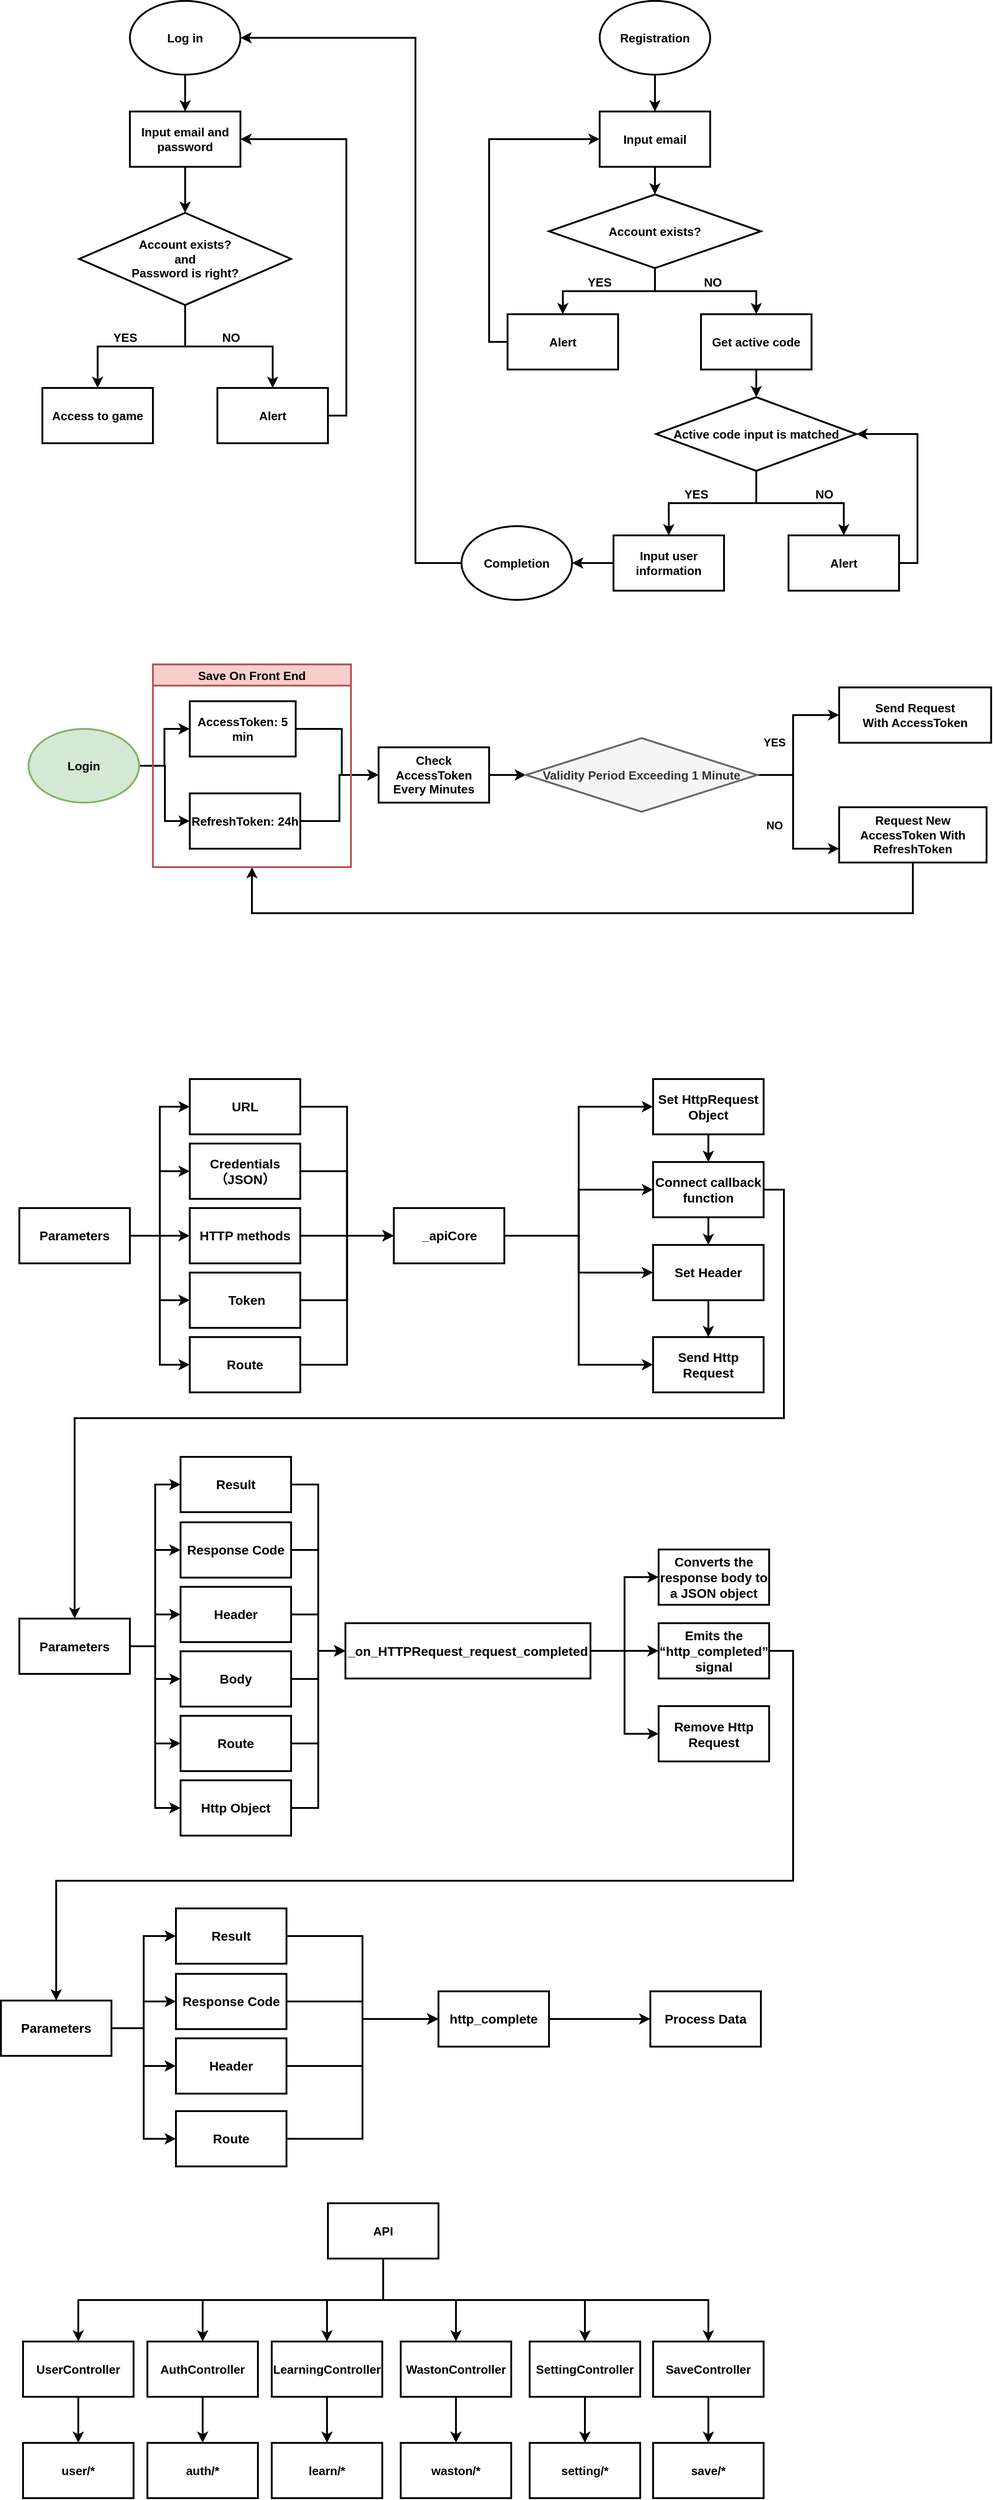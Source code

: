 <mxfile version="21.6.9" type="github">
  <diagram name="第 1 页" id="PhLj6sjb9oxEGrkQKkNx">
    <mxGraphModel dx="1060" dy="709" grid="0" gridSize="10" guides="1" tooltips="1" connect="1" arrows="1" fold="1" page="0" pageScale="1" pageWidth="827" pageHeight="1169" math="0" shadow="0">
      <root>
        <mxCell id="0" />
        <mxCell id="1" parent="0" />
        <mxCell id="Ax4YkN_Q0GDF2FjoO6fH-5" style="edgeStyle=orthogonalEdgeStyle;rounded=0;orthogonalLoop=1;jettySize=auto;html=1;exitX=0.5;exitY=1;exitDx=0;exitDy=0;entryX=0.5;entryY=0;entryDx=0;entryDy=0;strokeWidth=2;fontSize=13;fontStyle=1" parent="1" source="Ax4YkN_Q0GDF2FjoO6fH-3" edge="1">
          <mxGeometry relative="1" as="geometry">
            <mxPoint x="240" y="220" as="targetPoint" />
          </mxGeometry>
        </mxCell>
        <mxCell id="Ax4YkN_Q0GDF2FjoO6fH-3" value="Log in" style="ellipse;whiteSpace=wrap;html=1;strokeWidth=2;fontSize=13;fontStyle=1" parent="1" vertex="1">
          <mxGeometry x="180" y="100" width="120" height="80" as="geometry" />
        </mxCell>
        <mxCell id="Ax4YkN_Q0GDF2FjoO6fH-9" style="edgeStyle=orthogonalEdgeStyle;rounded=0;orthogonalLoop=1;jettySize=auto;html=1;exitX=0.5;exitY=1;exitDx=0;exitDy=0;entryX=0.5;entryY=0;entryDx=0;entryDy=0;strokeWidth=2;fontSize=13;fontStyle=1" parent="1" source="Ax4YkN_Q0GDF2FjoO6fH-6" target="Ax4YkN_Q0GDF2FjoO6fH-7" edge="1">
          <mxGeometry relative="1" as="geometry" />
        </mxCell>
        <mxCell id="Ax4YkN_Q0GDF2FjoO6fH-10" style="edgeStyle=orthogonalEdgeStyle;rounded=0;orthogonalLoop=1;jettySize=auto;html=1;exitX=0.5;exitY=1;exitDx=0;exitDy=0;strokeWidth=2;fontSize=13;fontStyle=1" parent="1" source="Ax4YkN_Q0GDF2FjoO6fH-6" target="Ax4YkN_Q0GDF2FjoO6fH-8" edge="1">
          <mxGeometry relative="1" as="geometry" />
        </mxCell>
        <mxCell id="Ax4YkN_Q0GDF2FjoO6fH-6" value="Account exists?&lt;br style=&quot;font-size: 13px;&quot;&gt;and&lt;br style=&quot;font-size: 13px;&quot;&gt;Password is right?" style="rhombus;whiteSpace=wrap;html=1;strokeWidth=2;fontSize=13;fontStyle=1" parent="1" vertex="1">
          <mxGeometry x="125" y="330" width="230" height="100" as="geometry" />
        </mxCell>
        <mxCell id="Ax4YkN_Q0GDF2FjoO6fH-7" value="Access to game" style="rounded=0;whiteSpace=wrap;html=1;strokeWidth=2;fontSize=13;fontStyle=1" parent="1" vertex="1">
          <mxGeometry x="85" y="520" width="120" height="60" as="geometry" />
        </mxCell>
        <mxCell id="Ax4YkN_Q0GDF2FjoO6fH-35" style="edgeStyle=orthogonalEdgeStyle;rounded=0;orthogonalLoop=1;jettySize=auto;html=1;exitX=1;exitY=0.5;exitDx=0;exitDy=0;entryX=1;entryY=0.5;entryDx=0;entryDy=0;strokeWidth=2;fontSize=13;fontStyle=1" parent="1" source="Ax4YkN_Q0GDF2FjoO6fH-8" target="Ax4YkN_Q0GDF2FjoO6fH-13" edge="1">
          <mxGeometry relative="1" as="geometry" />
        </mxCell>
        <mxCell id="Ax4YkN_Q0GDF2FjoO6fH-8" value="Alert" style="rounded=0;whiteSpace=wrap;html=1;strokeWidth=2;fontSize=13;fontStyle=1" parent="1" vertex="1">
          <mxGeometry x="275" y="520" width="120" height="60" as="geometry" />
        </mxCell>
        <mxCell id="Ax4YkN_Q0GDF2FjoO6fH-15" style="edgeStyle=orthogonalEdgeStyle;rounded=0;orthogonalLoop=1;jettySize=auto;html=1;exitX=0.5;exitY=1;exitDx=0;exitDy=0;entryX=0.5;entryY=0;entryDx=0;entryDy=0;strokeWidth=2;fontSize=13;fontStyle=1" parent="1" source="Ax4YkN_Q0GDF2FjoO6fH-13" target="Ax4YkN_Q0GDF2FjoO6fH-6" edge="1">
          <mxGeometry relative="1" as="geometry" />
        </mxCell>
        <mxCell id="Ax4YkN_Q0GDF2FjoO6fH-13" value="Input email and password" style="rounded=0;whiteSpace=wrap;html=1;strokeWidth=2;fontSize=13;fontStyle=1" parent="1" vertex="1">
          <mxGeometry x="180" y="220" width="120" height="60" as="geometry" />
        </mxCell>
        <mxCell id="Ax4YkN_Q0GDF2FjoO6fH-16" value="NO" style="text;html=1;strokeColor=none;fillColor=none;align=center;verticalAlign=middle;whiteSpace=wrap;rounded=0;strokeWidth=2;fontSize=13;fontStyle=1" parent="1" vertex="1">
          <mxGeometry x="260" y="450" width="60" height="30" as="geometry" />
        </mxCell>
        <mxCell id="Ax4YkN_Q0GDF2FjoO6fH-17" value="YES" style="text;html=1;strokeColor=none;fillColor=none;align=center;verticalAlign=middle;whiteSpace=wrap;rounded=0;strokeWidth=2;fontSize=13;fontStyle=1" parent="1" vertex="1">
          <mxGeometry x="145" y="450" width="60" height="30" as="geometry" />
        </mxCell>
        <mxCell id="Ax4YkN_Q0GDF2FjoO6fH-25" style="edgeStyle=orthogonalEdgeStyle;rounded=0;orthogonalLoop=1;jettySize=auto;html=1;exitX=0.5;exitY=1;exitDx=0;exitDy=0;strokeWidth=2;fontSize=13;fontStyle=1" parent="1" source="Ax4YkN_Q0GDF2FjoO6fH-19" target="Ax4YkN_Q0GDF2FjoO6fH-20" edge="1">
          <mxGeometry relative="1" as="geometry" />
        </mxCell>
        <mxCell id="Ax4YkN_Q0GDF2FjoO6fH-19" value="Registration" style="ellipse;whiteSpace=wrap;html=1;strokeWidth=2;fontSize=13;fontStyle=1" parent="1" vertex="1">
          <mxGeometry x="690" y="100" width="120" height="80" as="geometry" />
        </mxCell>
        <mxCell id="Ax4YkN_Q0GDF2FjoO6fH-26" style="edgeStyle=orthogonalEdgeStyle;rounded=0;orthogonalLoop=1;jettySize=auto;html=1;exitX=0.5;exitY=1;exitDx=0;exitDy=0;entryX=0.5;entryY=0;entryDx=0;entryDy=0;strokeWidth=2;fontSize=13;fontStyle=1" parent="1" source="Ax4YkN_Q0GDF2FjoO6fH-20" target="Ax4YkN_Q0GDF2FjoO6fH-22" edge="1">
          <mxGeometry relative="1" as="geometry" />
        </mxCell>
        <mxCell id="Ax4YkN_Q0GDF2FjoO6fH-20" value="Input email" style="rounded=0;whiteSpace=wrap;html=1;strokeWidth=2;fontSize=13;fontStyle=1" parent="1" vertex="1">
          <mxGeometry x="690" y="220" width="120" height="60" as="geometry" />
        </mxCell>
        <mxCell id="Ax4YkN_Q0GDF2FjoO6fH-30" style="edgeStyle=orthogonalEdgeStyle;rounded=0;orthogonalLoop=1;jettySize=auto;html=1;exitX=0.5;exitY=1;exitDx=0;exitDy=0;entryX=0.5;entryY=0;entryDx=0;entryDy=0;strokeWidth=2;fontSize=13;fontStyle=1" parent="1" source="Ax4YkN_Q0GDF2FjoO6fH-22" target="Ax4YkN_Q0GDF2FjoO6fH-28" edge="1">
          <mxGeometry relative="1" as="geometry" />
        </mxCell>
        <mxCell id="Ax4YkN_Q0GDF2FjoO6fH-31" style="edgeStyle=orthogonalEdgeStyle;rounded=0;orthogonalLoop=1;jettySize=auto;html=1;exitX=0.5;exitY=1;exitDx=0;exitDy=0;strokeWidth=2;fontSize=13;fontStyle=1" parent="1" source="Ax4YkN_Q0GDF2FjoO6fH-22" target="Ax4YkN_Q0GDF2FjoO6fH-27" edge="1">
          <mxGeometry relative="1" as="geometry" />
        </mxCell>
        <mxCell id="Ax4YkN_Q0GDF2FjoO6fH-22" value="Account exists?" style="rhombus;whiteSpace=wrap;html=1;strokeWidth=2;fontSize=13;fontStyle=1" parent="1" vertex="1">
          <mxGeometry x="635" y="310" width="230" height="80" as="geometry" />
        </mxCell>
        <mxCell id="Ax4YkN_Q0GDF2FjoO6fH-37" style="edgeStyle=orthogonalEdgeStyle;rounded=0;orthogonalLoop=1;jettySize=auto;html=1;exitX=0.5;exitY=1;exitDx=0;exitDy=0;entryX=0.5;entryY=0;entryDx=0;entryDy=0;strokeWidth=2;fontSize=13;fontStyle=1" parent="1" source="Ax4YkN_Q0GDF2FjoO6fH-27" target="Ax4YkN_Q0GDF2FjoO6fH-32" edge="1">
          <mxGeometry relative="1" as="geometry" />
        </mxCell>
        <mxCell id="Ax4YkN_Q0GDF2FjoO6fH-27" value="Get active code" style="rounded=0;whiteSpace=wrap;html=1;strokeWidth=2;fontSize=13;fontStyle=1" parent="1" vertex="1">
          <mxGeometry x="800" y="440" width="120" height="60" as="geometry" />
        </mxCell>
        <mxCell id="Ax4YkN_Q0GDF2FjoO6fH-34" style="edgeStyle=orthogonalEdgeStyle;rounded=0;orthogonalLoop=1;jettySize=auto;html=1;exitX=0;exitY=0.5;exitDx=0;exitDy=0;entryX=0;entryY=0.5;entryDx=0;entryDy=0;strokeWidth=2;fontSize=13;fontStyle=1" parent="1" source="Ax4YkN_Q0GDF2FjoO6fH-28" target="Ax4YkN_Q0GDF2FjoO6fH-20" edge="1">
          <mxGeometry relative="1" as="geometry" />
        </mxCell>
        <mxCell id="Ax4YkN_Q0GDF2FjoO6fH-28" value="Alert" style="rounded=0;whiteSpace=wrap;html=1;strokeWidth=2;fontSize=13;fontStyle=1" parent="1" vertex="1">
          <mxGeometry x="590" y="440" width="120" height="60" as="geometry" />
        </mxCell>
        <mxCell id="Ax4YkN_Q0GDF2FjoO6fH-47" style="edgeStyle=orthogonalEdgeStyle;rounded=0;orthogonalLoop=1;jettySize=auto;html=1;exitX=0.5;exitY=1;exitDx=0;exitDy=0;entryX=0.5;entryY=0;entryDx=0;entryDy=0;strokeWidth=2;fontSize=13;fontStyle=1" parent="1" source="Ax4YkN_Q0GDF2FjoO6fH-32" target="Ax4YkN_Q0GDF2FjoO6fH-39" edge="1">
          <mxGeometry relative="1" as="geometry" />
        </mxCell>
        <mxCell id="Ax4YkN_Q0GDF2FjoO6fH-49" style="edgeStyle=orthogonalEdgeStyle;rounded=0;orthogonalLoop=1;jettySize=auto;html=1;exitX=0.5;exitY=1;exitDx=0;exitDy=0;entryX=0.5;entryY=0;entryDx=0;entryDy=0;strokeWidth=2;fontSize=13;fontStyle=1" parent="1" source="Ax4YkN_Q0GDF2FjoO6fH-32" target="Ax4YkN_Q0GDF2FjoO6fH-48" edge="1">
          <mxGeometry relative="1" as="geometry" />
        </mxCell>
        <mxCell id="Ax4YkN_Q0GDF2FjoO6fH-32" value="Active code input is matched" style="rhombus;whiteSpace=wrap;html=1;strokeWidth=2;fontSize=13;fontStyle=1" parent="1" vertex="1">
          <mxGeometry x="751.25" y="530" width="217.5" height="80" as="geometry" />
        </mxCell>
        <mxCell id="Ax4YkN_Q0GDF2FjoO6fH-43" style="edgeStyle=orthogonalEdgeStyle;rounded=0;orthogonalLoop=1;jettySize=auto;html=1;exitX=0;exitY=0.5;exitDx=0;exitDy=0;entryX=1;entryY=0.5;entryDx=0;entryDy=0;strokeWidth=2;fontSize=13;fontStyle=1" parent="1" source="Ax4YkN_Q0GDF2FjoO6fH-39" target="Ax4YkN_Q0GDF2FjoO6fH-41" edge="1">
          <mxGeometry relative="1" as="geometry" />
        </mxCell>
        <mxCell id="Ax4YkN_Q0GDF2FjoO6fH-39" value="Input user information" style="rounded=0;whiteSpace=wrap;html=1;strokeWidth=2;fontSize=13;fontStyle=1" parent="1" vertex="1">
          <mxGeometry x="705" y="680" width="120" height="60" as="geometry" />
        </mxCell>
        <mxCell id="Ax4YkN_Q0GDF2FjoO6fH-44" style="edgeStyle=orthogonalEdgeStyle;rounded=0;orthogonalLoop=1;jettySize=auto;html=1;exitX=0;exitY=0.5;exitDx=0;exitDy=0;entryX=1;entryY=0.5;entryDx=0;entryDy=0;strokeWidth=2;fontSize=13;fontStyle=1" parent="1" source="Ax4YkN_Q0GDF2FjoO6fH-41" target="Ax4YkN_Q0GDF2FjoO6fH-3" edge="1">
          <mxGeometry relative="1" as="geometry">
            <Array as="points">
              <mxPoint x="490" y="710" />
              <mxPoint x="490" y="140" />
            </Array>
          </mxGeometry>
        </mxCell>
        <mxCell id="Ax4YkN_Q0GDF2FjoO6fH-41" value="Completion" style="ellipse;whiteSpace=wrap;html=1;strokeWidth=2;fontSize=13;fontStyle=1" parent="1" vertex="1">
          <mxGeometry x="540" y="670" width="120" height="80" as="geometry" />
        </mxCell>
        <mxCell id="Ax4YkN_Q0GDF2FjoO6fH-45" value="NO" style="text;html=1;strokeColor=none;fillColor=none;align=center;verticalAlign=middle;whiteSpace=wrap;rounded=0;strokeWidth=2;fontSize=13;fontStyle=1" parent="1" vertex="1">
          <mxGeometry x="782.5" y="390" width="60" height="30" as="geometry" />
        </mxCell>
        <mxCell id="Ax4YkN_Q0GDF2FjoO6fH-46" value="YES" style="text;html=1;strokeColor=none;fillColor=none;align=center;verticalAlign=middle;whiteSpace=wrap;rounded=0;strokeWidth=2;fontSize=13;fontStyle=1" parent="1" vertex="1">
          <mxGeometry x="660" y="390" width="60" height="30" as="geometry" />
        </mxCell>
        <mxCell id="Ax4YkN_Q0GDF2FjoO6fH-50" style="edgeStyle=orthogonalEdgeStyle;rounded=0;orthogonalLoop=1;jettySize=auto;html=1;exitX=1;exitY=0.5;exitDx=0;exitDy=0;entryX=1;entryY=0.5;entryDx=0;entryDy=0;strokeWidth=2;fontSize=13;fontStyle=1" parent="1" source="Ax4YkN_Q0GDF2FjoO6fH-48" target="Ax4YkN_Q0GDF2FjoO6fH-32" edge="1">
          <mxGeometry relative="1" as="geometry" />
        </mxCell>
        <mxCell id="Ax4YkN_Q0GDF2FjoO6fH-48" value="Alert" style="rounded=0;whiteSpace=wrap;html=1;strokeWidth=2;fontSize=13;fontStyle=1" parent="1" vertex="1">
          <mxGeometry x="895" y="680" width="120" height="60" as="geometry" />
        </mxCell>
        <mxCell id="Ax4YkN_Q0GDF2FjoO6fH-53" value="NO" style="text;html=1;strokeColor=none;fillColor=none;align=center;verticalAlign=middle;whiteSpace=wrap;rounded=0;strokeWidth=2;fontSize=13;fontStyle=1" parent="1" vertex="1">
          <mxGeometry x="903.75" y="620" width="60" height="30" as="geometry" />
        </mxCell>
        <mxCell id="Ax4YkN_Q0GDF2FjoO6fH-54" value="YES" style="text;html=1;strokeColor=none;fillColor=none;align=center;verticalAlign=middle;whiteSpace=wrap;rounded=0;strokeWidth=2;fontSize=13;fontStyle=1" parent="1" vertex="1">
          <mxGeometry x="765" y="620" width="60" height="30" as="geometry" />
        </mxCell>
        <mxCell id="Ax4YkN_Q0GDF2FjoO6fH-90" style="edgeStyle=orthogonalEdgeStyle;rounded=0;orthogonalLoop=1;jettySize=auto;html=1;exitX=1;exitY=0.5;exitDx=0;exitDy=0;entryX=0;entryY=0.5;entryDx=0;entryDy=0;fontSize=13;fontStyle=1;strokeWidth=2;" parent="1" source="Ax4YkN_Q0GDF2FjoO6fH-63" target="Ax4YkN_Q0GDF2FjoO6fH-65" edge="1">
          <mxGeometry relative="1" as="geometry">
            <Array as="points">
              <mxPoint x="218" y="930" />
              <mxPoint x="218" y="990" />
            </Array>
          </mxGeometry>
        </mxCell>
        <mxCell id="Ax4YkN_Q0GDF2FjoO6fH-91" style="edgeStyle=orthogonalEdgeStyle;rounded=0;orthogonalLoop=1;jettySize=auto;html=1;exitX=1;exitY=0.5;exitDx=0;exitDy=0;entryX=0;entryY=0.5;entryDx=0;entryDy=0;fontSize=13;fontStyle=1;strokeWidth=2;" parent="1" source="Ax4YkN_Q0GDF2FjoO6fH-63" target="Ax4YkN_Q0GDF2FjoO6fH-64" edge="1">
          <mxGeometry relative="1" as="geometry" />
        </mxCell>
        <mxCell id="Ax4YkN_Q0GDF2FjoO6fH-63" value="Login" style="ellipse;whiteSpace=wrap;html=1;fontSize=13;fontStyle=1;strokeWidth=2;fillColor=#d5e8d4;strokeColor=#82b366;" parent="1" vertex="1">
          <mxGeometry x="70" y="890" width="120" height="80" as="geometry" />
        </mxCell>
        <mxCell id="Ax4YkN_Q0GDF2FjoO6fH-85" style="edgeStyle=orthogonalEdgeStyle;rounded=0;orthogonalLoop=1;jettySize=auto;html=1;exitX=1;exitY=0.5;exitDx=0;exitDy=0;entryX=0;entryY=0.5;entryDx=0;entryDy=0;fontSize=13;fontStyle=1;strokeWidth=2;" parent="1" source="Ax4YkN_Q0GDF2FjoO6fH-64" target="Ax4YkN_Q0GDF2FjoO6fH-69" edge="1">
          <mxGeometry relative="1" as="geometry">
            <Array as="points">
              <mxPoint x="410" y="890" />
              <mxPoint x="410" y="940" />
            </Array>
          </mxGeometry>
        </mxCell>
        <mxCell id="Ax4YkN_Q0GDF2FjoO6fH-64" value="AccessToken: 5 min" style="rounded=0;whiteSpace=wrap;html=1;fontSize=13;fontStyle=1;strokeWidth=2;" parent="1" vertex="1">
          <mxGeometry x="245" y="860" width="115" height="60" as="geometry" />
        </mxCell>
        <mxCell id="Ax4YkN_Q0GDF2FjoO6fH-87" style="edgeStyle=orthogonalEdgeStyle;rounded=0;orthogonalLoop=1;jettySize=auto;html=1;exitX=1;exitY=0.5;exitDx=0;exitDy=0;entryX=0;entryY=0.5;entryDx=0;entryDy=0;fontSize=13;fontStyle=1;strokeWidth=2;" parent="1" source="Ax4YkN_Q0GDF2FjoO6fH-65" target="Ax4YkN_Q0GDF2FjoO6fH-69" edge="1">
          <mxGeometry relative="1" as="geometry" />
        </mxCell>
        <mxCell id="Ax4YkN_Q0GDF2FjoO6fH-65" value="RefreshToken: 24h" style="rounded=0;whiteSpace=wrap;html=1;fontSize=13;fontStyle=1;strokeWidth=2;" parent="1" vertex="1">
          <mxGeometry x="245" y="960" width="120" height="60" as="geometry" />
        </mxCell>
        <mxCell id="Ax4YkN_Q0GDF2FjoO6fH-67" value="Send Request&lt;br style=&quot;font-size: 13px;&quot;&gt;With AccessToken" style="rounded=0;whiteSpace=wrap;html=1;fontSize=13;fontStyle=1;strokeWidth=2;" parent="1" vertex="1">
          <mxGeometry x="950" y="845" width="165" height="60" as="geometry" />
        </mxCell>
        <mxCell id="Ax4YkN_Q0GDF2FjoO6fH-84" style="edgeStyle=orthogonalEdgeStyle;rounded=0;orthogonalLoop=1;jettySize=auto;html=1;exitX=1;exitY=0.5;exitDx=0;exitDy=0;entryX=0;entryY=0.5;entryDx=0;entryDy=0;fontSize=13;fontStyle=1;strokeWidth=2;" parent="1" source="Ax4YkN_Q0GDF2FjoO6fH-69" target="Ax4YkN_Q0GDF2FjoO6fH-70" edge="1">
          <mxGeometry relative="1" as="geometry" />
        </mxCell>
        <mxCell id="Ax4YkN_Q0GDF2FjoO6fH-69" value="Check AccessToken&lt;br style=&quot;font-size: 13px;&quot;&gt;Every Minutes" style="rounded=0;whiteSpace=wrap;html=1;fontSize=13;fontStyle=1;strokeWidth=2;" parent="1" vertex="1">
          <mxGeometry x="450" y="910" width="120" height="60" as="geometry" />
        </mxCell>
        <mxCell id="Ax4YkN_Q0GDF2FjoO6fH-82" style="edgeStyle=orthogonalEdgeStyle;rounded=0;orthogonalLoop=1;jettySize=auto;html=1;exitX=1;exitY=0.5;exitDx=0;exitDy=0;entryX=0;entryY=0.5;entryDx=0;entryDy=0;fontSize=13;fontStyle=1;strokeWidth=2;" parent="1" source="Ax4YkN_Q0GDF2FjoO6fH-70" target="Ax4YkN_Q0GDF2FjoO6fH-67" edge="1">
          <mxGeometry relative="1" as="geometry">
            <Array as="points">
              <mxPoint x="900" y="940" />
              <mxPoint x="900" y="875" />
            </Array>
          </mxGeometry>
        </mxCell>
        <mxCell id="Ax4YkN_Q0GDF2FjoO6fH-83" style="edgeStyle=orthogonalEdgeStyle;rounded=0;orthogonalLoop=1;jettySize=auto;html=1;exitX=1;exitY=0.5;exitDx=0;exitDy=0;entryX=0;entryY=0.75;entryDx=0;entryDy=0;fontSize=13;fontStyle=1;strokeWidth=2;" parent="1" source="Ax4YkN_Q0GDF2FjoO6fH-70" target="Ax4YkN_Q0GDF2FjoO6fH-74" edge="1">
          <mxGeometry relative="1" as="geometry">
            <Array as="points">
              <mxPoint x="900" y="940" />
              <mxPoint x="900" y="1020" />
            </Array>
          </mxGeometry>
        </mxCell>
        <mxCell id="Ax4YkN_Q0GDF2FjoO6fH-70" value="Validity Period Exceeding 1 Minute" style="rhombus;whiteSpace=wrap;html=1;fontSize=13;fontStyle=1;strokeWidth=2;fillColor=#f5f5f5;strokeColor=#666666;fontColor=#333333;" parent="1" vertex="1">
          <mxGeometry x="610" y="900" width="251" height="80" as="geometry" />
        </mxCell>
        <mxCell id="Ax4YkN_Q0GDF2FjoO6fH-95" style="edgeStyle=orthogonalEdgeStyle;rounded=0;orthogonalLoop=1;jettySize=auto;html=1;exitX=0.5;exitY=1;exitDx=0;exitDy=0;entryX=0.5;entryY=1;entryDx=0;entryDy=0;fontSize=13;fontStyle=1;strokeWidth=2;" parent="1" source="Ax4YkN_Q0GDF2FjoO6fH-74" target="Ax4YkN_Q0GDF2FjoO6fH-94" edge="1">
          <mxGeometry relative="1" as="geometry">
            <Array as="points">
              <mxPoint x="1030" y="1090" />
              <mxPoint x="312" y="1090" />
            </Array>
          </mxGeometry>
        </mxCell>
        <mxCell id="Ax4YkN_Q0GDF2FjoO6fH-74" value="Request New AccessToken With RefreshToken" style="rounded=0;whiteSpace=wrap;html=1;fontSize=13;fontStyle=1;strokeWidth=2;" parent="1" vertex="1">
          <mxGeometry x="950" y="975" width="160" height="60" as="geometry" />
        </mxCell>
        <mxCell id="Ax4YkN_Q0GDF2FjoO6fH-94" value="Save On Front End" style="swimlane;whiteSpace=wrap;html=1;startSize=23;fontSize=13;fontStyle=1;strokeWidth=2;fillColor=#f8cecc;strokeColor=#b85450;" parent="1" vertex="1">
          <mxGeometry x="205" y="820" width="215" height="220" as="geometry" />
        </mxCell>
        <mxCell id="Ax4YkN_Q0GDF2FjoO6fH-115" style="edgeStyle=orthogonalEdgeStyle;rounded=0;orthogonalLoop=1;jettySize=auto;html=1;exitX=1;exitY=0.5;exitDx=0;exitDy=0;entryX=0;entryY=0.5;entryDx=0;entryDy=0;strokeWidth=2;fontSize=14;fontStyle=1" parent="1" source="Ax4YkN_Q0GDF2FjoO6fH-97" target="Ax4YkN_Q0GDF2FjoO6fH-106" edge="1">
          <mxGeometry relative="1" as="geometry" />
        </mxCell>
        <mxCell id="Ax4YkN_Q0GDF2FjoO6fH-116" style="edgeStyle=orthogonalEdgeStyle;rounded=0;orthogonalLoop=1;jettySize=auto;html=1;exitX=1;exitY=0.5;exitDx=0;exitDy=0;entryX=0;entryY=0.5;entryDx=0;entryDy=0;strokeWidth=2;fontSize=14;fontStyle=1" parent="1" source="Ax4YkN_Q0GDF2FjoO6fH-97" target="Ax4YkN_Q0GDF2FjoO6fH-99" edge="1">
          <mxGeometry relative="1" as="geometry" />
        </mxCell>
        <mxCell id="Ax4YkN_Q0GDF2FjoO6fH-117" style="edgeStyle=orthogonalEdgeStyle;rounded=0;orthogonalLoop=1;jettySize=auto;html=1;exitX=1;exitY=0.5;exitDx=0;exitDy=0;entryX=0;entryY=0.5;entryDx=0;entryDy=0;strokeWidth=2;fontSize=14;fontStyle=1" parent="1" source="Ax4YkN_Q0GDF2FjoO6fH-97" target="Ax4YkN_Q0GDF2FjoO6fH-105" edge="1">
          <mxGeometry relative="1" as="geometry" />
        </mxCell>
        <mxCell id="Ax4YkN_Q0GDF2FjoO6fH-165" style="edgeStyle=orthogonalEdgeStyle;rounded=0;orthogonalLoop=1;jettySize=auto;html=1;exitX=1;exitY=0.5;exitDx=0;exitDy=0;entryX=0;entryY=0.5;entryDx=0;entryDy=0;strokeWidth=2;fontSize=14;fontStyle=1" parent="1" source="Ax4YkN_Q0GDF2FjoO6fH-97" target="Ax4YkN_Q0GDF2FjoO6fH-98" edge="1">
          <mxGeometry relative="1" as="geometry" />
        </mxCell>
        <mxCell id="Ax4YkN_Q0GDF2FjoO6fH-97" value="_apiCore" style="rounded=0;whiteSpace=wrap;html=1;strokeWidth=2;fontSize=14;fontStyle=1" parent="1" vertex="1">
          <mxGeometry x="466.5" y="1410" width="120" height="60" as="geometry" />
        </mxCell>
        <mxCell id="Ax4YkN_Q0GDF2FjoO6fH-118" style="edgeStyle=orthogonalEdgeStyle;rounded=0;orthogonalLoop=1;jettySize=auto;html=1;exitX=0.5;exitY=1;exitDx=0;exitDy=0;entryX=0.5;entryY=0;entryDx=0;entryDy=0;strokeWidth=2;fontSize=14;fontStyle=1" parent="1" source="Ax4YkN_Q0GDF2FjoO6fH-98" target="Ax4YkN_Q0GDF2FjoO6fH-106" edge="1">
          <mxGeometry relative="1" as="geometry" />
        </mxCell>
        <mxCell id="Ax4YkN_Q0GDF2FjoO6fH-98" value="Set HttpRequest Object" style="rounded=0;whiteSpace=wrap;html=1;strokeWidth=2;fontSize=14;fontStyle=1" parent="1" vertex="1">
          <mxGeometry x="748" y="1270" width="120" height="60" as="geometry" />
        </mxCell>
        <mxCell id="Ax4YkN_Q0GDF2FjoO6fH-120" style="edgeStyle=orthogonalEdgeStyle;rounded=0;orthogonalLoop=1;jettySize=auto;html=1;exitX=0.5;exitY=1;exitDx=0;exitDy=0;entryX=0.5;entryY=0;entryDx=0;entryDy=0;strokeWidth=2;fontSize=14;fontStyle=1" parent="1" source="Ax4YkN_Q0GDF2FjoO6fH-99" target="Ax4YkN_Q0GDF2FjoO6fH-105" edge="1">
          <mxGeometry relative="1" as="geometry" />
        </mxCell>
        <mxCell id="Ax4YkN_Q0GDF2FjoO6fH-99" value="Set Header" style="rounded=0;whiteSpace=wrap;html=1;strokeWidth=2;fontSize=14;fontStyle=1" parent="1" vertex="1">
          <mxGeometry x="748" y="1450" width="120" height="60" as="geometry" />
        </mxCell>
        <mxCell id="Ax4YkN_Q0GDF2FjoO6fH-107" style="edgeStyle=orthogonalEdgeStyle;rounded=0;orthogonalLoop=1;jettySize=auto;html=1;exitX=1;exitY=0.5;exitDx=0;exitDy=0;entryX=0;entryY=0.5;entryDx=0;entryDy=0;strokeWidth=2;fontSize=14;fontStyle=1" parent="1" source="Ax4YkN_Q0GDF2FjoO6fH-100" target="Ax4YkN_Q0GDF2FjoO6fH-97" edge="1">
          <mxGeometry relative="1" as="geometry" />
        </mxCell>
        <mxCell id="Ax4YkN_Q0GDF2FjoO6fH-100" value="URL" style="rounded=0;whiteSpace=wrap;html=1;strokeWidth=2;fontSize=14;fontStyle=1" parent="1" vertex="1">
          <mxGeometry x="245" y="1270" width="120" height="60" as="geometry" />
        </mxCell>
        <mxCell id="Ax4YkN_Q0GDF2FjoO6fH-109" style="edgeStyle=orthogonalEdgeStyle;rounded=0;orthogonalLoop=1;jettySize=auto;html=1;exitX=1;exitY=0.5;exitDx=0;exitDy=0;entryX=0;entryY=0.5;entryDx=0;entryDy=0;strokeWidth=2;fontSize=14;fontStyle=1" parent="1" source="Ax4YkN_Q0GDF2FjoO6fH-101" target="Ax4YkN_Q0GDF2FjoO6fH-97" edge="1">
          <mxGeometry relative="1" as="geometry" />
        </mxCell>
        <mxCell id="Ax4YkN_Q0GDF2FjoO6fH-101" value="Credentials&lt;br style=&quot;font-size: 14px;&quot;&gt;（JSON）" style="rounded=0;whiteSpace=wrap;html=1;strokeWidth=2;fontSize=14;fontStyle=1" parent="1" vertex="1">
          <mxGeometry x="245" y="1340" width="120" height="60" as="geometry" />
        </mxCell>
        <mxCell id="Ax4YkN_Q0GDF2FjoO6fH-112" style="edgeStyle=orthogonalEdgeStyle;rounded=0;orthogonalLoop=1;jettySize=auto;html=1;exitX=1;exitY=0.5;exitDx=0;exitDy=0;entryX=0;entryY=0.5;entryDx=0;entryDy=0;strokeWidth=2;fontSize=14;fontStyle=1" parent="1" source="Ax4YkN_Q0GDF2FjoO6fH-102" target="Ax4YkN_Q0GDF2FjoO6fH-97" edge="1">
          <mxGeometry relative="1" as="geometry" />
        </mxCell>
        <mxCell id="Ax4YkN_Q0GDF2FjoO6fH-102" value="&amp;nbsp;Token" style="rounded=0;whiteSpace=wrap;html=1;strokeWidth=2;fontSize=14;fontStyle=1" parent="1" vertex="1">
          <mxGeometry x="245" y="1480" width="120" height="60" as="geometry" />
        </mxCell>
        <mxCell id="Ax4YkN_Q0GDF2FjoO6fH-164" style="edgeStyle=orthogonalEdgeStyle;rounded=0;orthogonalLoop=1;jettySize=auto;html=1;exitX=1;exitY=0.5;exitDx=0;exitDy=0;entryX=0;entryY=0.5;entryDx=0;entryDy=0;strokeWidth=2;fontSize=14;fontStyle=1" parent="1" source="Ax4YkN_Q0GDF2FjoO6fH-103" target="Ax4YkN_Q0GDF2FjoO6fH-97" edge="1">
          <mxGeometry relative="1" as="geometry" />
        </mxCell>
        <mxCell id="Ax4YkN_Q0GDF2FjoO6fH-103" value="HTTP methods" style="rounded=0;whiteSpace=wrap;html=1;strokeWidth=2;fontSize=14;fontStyle=1" parent="1" vertex="1">
          <mxGeometry x="245" y="1410" width="120" height="60" as="geometry" />
        </mxCell>
        <mxCell id="Ax4YkN_Q0GDF2FjoO6fH-113" style="edgeStyle=orthogonalEdgeStyle;rounded=0;orthogonalLoop=1;jettySize=auto;html=1;exitX=1;exitY=0.5;exitDx=0;exitDy=0;entryX=0;entryY=0.5;entryDx=0;entryDy=0;strokeWidth=2;fontSize=14;fontStyle=1" parent="1" source="Ax4YkN_Q0GDF2FjoO6fH-104" target="Ax4YkN_Q0GDF2FjoO6fH-97" edge="1">
          <mxGeometry relative="1" as="geometry" />
        </mxCell>
        <mxCell id="Ax4YkN_Q0GDF2FjoO6fH-104" value="Route" style="rounded=0;whiteSpace=wrap;html=1;strokeWidth=2;fontSize=14;fontStyle=1" parent="1" vertex="1">
          <mxGeometry x="245" y="1550" width="120" height="60" as="geometry" />
        </mxCell>
        <mxCell id="Ax4YkN_Q0GDF2FjoO6fH-105" value="Send Http Request" style="rounded=0;whiteSpace=wrap;html=1;strokeWidth=2;fontSize=14;fontStyle=1" parent="1" vertex="1">
          <mxGeometry x="748" y="1550" width="120" height="60" as="geometry" />
        </mxCell>
        <mxCell id="Ax4YkN_Q0GDF2FjoO6fH-119" style="edgeStyle=orthogonalEdgeStyle;rounded=0;orthogonalLoop=1;jettySize=auto;html=1;exitX=0.5;exitY=1;exitDx=0;exitDy=0;entryX=0.5;entryY=0;entryDx=0;entryDy=0;strokeWidth=2;fontSize=14;fontStyle=1" parent="1" source="Ax4YkN_Q0GDF2FjoO6fH-106" target="Ax4YkN_Q0GDF2FjoO6fH-99" edge="1">
          <mxGeometry relative="1" as="geometry" />
        </mxCell>
        <mxCell id="Ax4YkN_Q0GDF2FjoO6fH-186" style="edgeStyle=orthogonalEdgeStyle;rounded=0;orthogonalLoop=1;jettySize=auto;html=1;exitX=1;exitY=0.5;exitDx=0;exitDy=0;entryX=0.5;entryY=0;entryDx=0;entryDy=0;strokeWidth=2;fontSize=14;fontStyle=1" parent="1" source="Ax4YkN_Q0GDF2FjoO6fH-106" target="Ax4YkN_Q0GDF2FjoO6fH-142" edge="1">
          <mxGeometry relative="1" as="geometry">
            <Array as="points">
              <mxPoint x="890" y="1390" />
              <mxPoint x="890" y="1638" />
              <mxPoint x="120" y="1638" />
            </Array>
          </mxGeometry>
        </mxCell>
        <mxCell id="Ax4YkN_Q0GDF2FjoO6fH-106" value="Connect&amp;nbsp;callback function" style="rounded=0;whiteSpace=wrap;html=1;strokeWidth=2;fontSize=14;fontStyle=1" parent="1" vertex="1">
          <mxGeometry x="748" y="1360" width="120" height="60" as="geometry" />
        </mxCell>
        <mxCell id="Ax4YkN_Q0GDF2FjoO6fH-194" style="edgeStyle=orthogonalEdgeStyle;rounded=0;orthogonalLoop=1;jettySize=auto;html=1;exitX=1;exitY=0.5;exitDx=0;exitDy=0;entryX=0;entryY=0.5;entryDx=0;entryDy=0;strokeWidth=2;" parent="1" source="Ax4YkN_Q0GDF2FjoO6fH-121" target="Ax4YkN_Q0GDF2FjoO6fH-132" edge="1">
          <mxGeometry relative="1" as="geometry" />
        </mxCell>
        <mxCell id="Ax4YkN_Q0GDF2FjoO6fH-195" style="edgeStyle=orthogonalEdgeStyle;rounded=0;orthogonalLoop=1;jettySize=auto;html=1;exitX=1;exitY=0.5;exitDx=0;exitDy=0;strokeWidth=2;" parent="1" source="Ax4YkN_Q0GDF2FjoO6fH-121" target="Ax4YkN_Q0GDF2FjoO6fH-135" edge="1">
          <mxGeometry relative="1" as="geometry" />
        </mxCell>
        <mxCell id="Ax4YkN_Q0GDF2FjoO6fH-196" style="edgeStyle=orthogonalEdgeStyle;rounded=0;orthogonalLoop=1;jettySize=auto;html=1;exitX=1;exitY=0.5;exitDx=0;exitDy=0;entryX=0;entryY=0.5;entryDx=0;entryDy=0;strokeWidth=2;" parent="1" source="Ax4YkN_Q0GDF2FjoO6fH-121" target="Ax4YkN_Q0GDF2FjoO6fH-134" edge="1">
          <mxGeometry relative="1" as="geometry" />
        </mxCell>
        <mxCell id="Ax4YkN_Q0GDF2FjoO6fH-121" value="&lt;div style=&quot;font-size: 14px;&quot;&gt;_on_HTTPRequest_request_completed&lt;/div&gt;" style="rounded=0;whiteSpace=wrap;html=1;strokeWidth=2;fontSize=14;fontStyle=1" parent="1" vertex="1">
          <mxGeometry x="414" y="1860.5" width="266" height="60" as="geometry" />
        </mxCell>
        <mxCell id="Ax4YkN_Q0GDF2FjoO6fH-124" style="edgeStyle=orthogonalEdgeStyle;rounded=0;orthogonalLoop=1;jettySize=auto;html=1;exitX=1;exitY=0.5;exitDx=0;exitDy=0;entryX=0;entryY=0.5;entryDx=0;entryDy=0;strokeWidth=2;fontSize=14;fontStyle=1" parent="1" source="Ax4YkN_Q0GDF2FjoO6fH-123" target="Ax4YkN_Q0GDF2FjoO6fH-100" edge="1">
          <mxGeometry relative="1" as="geometry" />
        </mxCell>
        <mxCell id="Ax4YkN_Q0GDF2FjoO6fH-125" style="edgeStyle=orthogonalEdgeStyle;rounded=0;orthogonalLoop=1;jettySize=auto;html=1;exitX=1;exitY=0.5;exitDx=0;exitDy=0;entryX=0;entryY=0.5;entryDx=0;entryDy=0;strokeWidth=2;fontSize=14;fontStyle=1" parent="1" source="Ax4YkN_Q0GDF2FjoO6fH-123" target="Ax4YkN_Q0GDF2FjoO6fH-101" edge="1">
          <mxGeometry relative="1" as="geometry" />
        </mxCell>
        <mxCell id="Ax4YkN_Q0GDF2FjoO6fH-126" style="edgeStyle=orthogonalEdgeStyle;rounded=0;orthogonalLoop=1;jettySize=auto;html=1;exitX=1;exitY=0.5;exitDx=0;exitDy=0;strokeWidth=2;fontSize=14;fontStyle=1" parent="1" source="Ax4YkN_Q0GDF2FjoO6fH-123" target="Ax4YkN_Q0GDF2FjoO6fH-103" edge="1">
          <mxGeometry relative="1" as="geometry" />
        </mxCell>
        <mxCell id="Ax4YkN_Q0GDF2FjoO6fH-127" style="edgeStyle=orthogonalEdgeStyle;rounded=0;orthogonalLoop=1;jettySize=auto;html=1;exitX=1;exitY=0.5;exitDx=0;exitDy=0;entryX=0;entryY=0.5;entryDx=0;entryDy=0;strokeWidth=2;fontSize=14;fontStyle=1" parent="1" source="Ax4YkN_Q0GDF2FjoO6fH-123" target="Ax4YkN_Q0GDF2FjoO6fH-102" edge="1">
          <mxGeometry relative="1" as="geometry" />
        </mxCell>
        <mxCell id="Ax4YkN_Q0GDF2FjoO6fH-128" style="edgeStyle=orthogonalEdgeStyle;rounded=0;orthogonalLoop=1;jettySize=auto;html=1;exitX=1;exitY=0.5;exitDx=0;exitDy=0;entryX=0;entryY=0.5;entryDx=0;entryDy=0;strokeWidth=2;fontSize=14;fontStyle=1" parent="1" source="Ax4YkN_Q0GDF2FjoO6fH-123" target="Ax4YkN_Q0GDF2FjoO6fH-104" edge="1">
          <mxGeometry relative="1" as="geometry" />
        </mxCell>
        <mxCell id="Ax4YkN_Q0GDF2FjoO6fH-123" value="Parameters" style="rounded=0;whiteSpace=wrap;html=1;strokeWidth=2;fontSize=14;fontStyle=1" parent="1" vertex="1">
          <mxGeometry x="60" y="1410" width="120" height="60" as="geometry" />
        </mxCell>
        <mxCell id="Ax4YkN_Q0GDF2FjoO6fH-132" value="&lt;div style=&quot;font-size: 14px;&quot;&gt;Converts the response body to a JSON object&lt;/div&gt;" style="rounded=0;whiteSpace=wrap;html=1;strokeWidth=2;fontSize=14;fontStyle=1" parent="1" vertex="1">
          <mxGeometry x="754" y="1780.5" width="120" height="60" as="geometry" />
        </mxCell>
        <mxCell id="Ax4YkN_Q0GDF2FjoO6fH-134" value="Remove Http Request" style="rounded=0;whiteSpace=wrap;html=1;strokeWidth=2;fontSize=14;fontStyle=1" parent="1" vertex="1">
          <mxGeometry x="754" y="1950.5" width="120" height="60" as="geometry" />
        </mxCell>
        <mxCell id="Ax4YkN_Q0GDF2FjoO6fH-185" style="edgeStyle=orthogonalEdgeStyle;rounded=0;orthogonalLoop=1;jettySize=auto;html=1;exitX=1;exitY=0.5;exitDx=0;exitDy=0;strokeWidth=2;fontSize=14;fontStyle=1" parent="1" source="Ax4YkN_Q0GDF2FjoO6fH-135" target="Ax4YkN_Q0GDF2FjoO6fH-171" edge="1">
          <mxGeometry relative="1" as="geometry">
            <Array as="points">
              <mxPoint x="900" y="1890" />
              <mxPoint x="900" y="2140" />
              <mxPoint x="100" y="2140" />
            </Array>
          </mxGeometry>
        </mxCell>
        <mxCell id="Ax4YkN_Q0GDF2FjoO6fH-135" value="&lt;div style=&quot;font-size: 14px;&quot;&gt;Emits the “http_completed”&lt;/div&gt;&lt;div style=&quot;font-size: 14px;&quot;&gt;signal&lt;/div&gt;" style="rounded=0;whiteSpace=wrap;html=1;strokeWidth=2;fontSize=14;fontStyle=1" parent="1" vertex="1">
          <mxGeometry x="754" y="1860.5" width="120" height="60" as="geometry" />
        </mxCell>
        <mxCell id="Ax4YkN_Q0GDF2FjoO6fH-149" style="edgeStyle=orthogonalEdgeStyle;rounded=0;orthogonalLoop=1;jettySize=auto;html=1;exitX=1;exitY=0.5;exitDx=0;exitDy=0;entryX=0;entryY=0.5;entryDx=0;entryDy=0;strokeWidth=2;fontSize=14;fontStyle=1" parent="1" source="Ax4YkN_Q0GDF2FjoO6fH-142" target="Ax4YkN_Q0GDF2FjoO6fH-143" edge="1">
          <mxGeometry relative="1" as="geometry" />
        </mxCell>
        <mxCell id="Ax4YkN_Q0GDF2FjoO6fH-150" style="edgeStyle=orthogonalEdgeStyle;rounded=0;orthogonalLoop=1;jettySize=auto;html=1;exitX=1;exitY=0.5;exitDx=0;exitDy=0;entryX=0;entryY=0.5;entryDx=0;entryDy=0;strokeWidth=2;fontSize=14;fontStyle=1" parent="1" source="Ax4YkN_Q0GDF2FjoO6fH-142" target="Ax4YkN_Q0GDF2FjoO6fH-144" edge="1">
          <mxGeometry relative="1" as="geometry" />
        </mxCell>
        <mxCell id="Ax4YkN_Q0GDF2FjoO6fH-151" style="edgeStyle=orthogonalEdgeStyle;rounded=0;orthogonalLoop=1;jettySize=auto;html=1;exitX=1;exitY=0.5;exitDx=0;exitDy=0;entryX=0;entryY=0.5;entryDx=0;entryDy=0;strokeWidth=2;fontSize=14;fontStyle=1" parent="1" source="Ax4YkN_Q0GDF2FjoO6fH-142" target="Ax4YkN_Q0GDF2FjoO6fH-145" edge="1">
          <mxGeometry relative="1" as="geometry" />
        </mxCell>
        <mxCell id="Ax4YkN_Q0GDF2FjoO6fH-152" style="edgeStyle=orthogonalEdgeStyle;rounded=0;orthogonalLoop=1;jettySize=auto;html=1;exitX=1;exitY=0.5;exitDx=0;exitDy=0;entryX=0;entryY=0.5;entryDx=0;entryDy=0;strokeWidth=2;fontSize=14;fontStyle=1" parent="1" source="Ax4YkN_Q0GDF2FjoO6fH-142" target="Ax4YkN_Q0GDF2FjoO6fH-146" edge="1">
          <mxGeometry relative="1" as="geometry" />
        </mxCell>
        <mxCell id="Ax4YkN_Q0GDF2FjoO6fH-153" style="edgeStyle=orthogonalEdgeStyle;rounded=0;orthogonalLoop=1;jettySize=auto;html=1;exitX=1;exitY=0.5;exitDx=0;exitDy=0;entryX=0;entryY=0.5;entryDx=0;entryDy=0;strokeWidth=2;fontSize=14;fontStyle=1" parent="1" source="Ax4YkN_Q0GDF2FjoO6fH-142" target="Ax4YkN_Q0GDF2FjoO6fH-147" edge="1">
          <mxGeometry relative="1" as="geometry" />
        </mxCell>
        <mxCell id="Ax4YkN_Q0GDF2FjoO6fH-154" style="edgeStyle=orthogonalEdgeStyle;rounded=0;orthogonalLoop=1;jettySize=auto;html=1;exitX=1;exitY=0.5;exitDx=0;exitDy=0;entryX=0;entryY=0.5;entryDx=0;entryDy=0;strokeWidth=2;fontSize=14;fontStyle=1" parent="1" source="Ax4YkN_Q0GDF2FjoO6fH-142" target="Ax4YkN_Q0GDF2FjoO6fH-148" edge="1">
          <mxGeometry relative="1" as="geometry" />
        </mxCell>
        <mxCell id="Ax4YkN_Q0GDF2FjoO6fH-142" value="Parameters" style="rounded=0;whiteSpace=wrap;html=1;strokeWidth=2;fontSize=14;fontStyle=1" parent="1" vertex="1">
          <mxGeometry x="60" y="1855.5" width="120" height="60" as="geometry" />
        </mxCell>
        <mxCell id="Ax4YkN_Q0GDF2FjoO6fH-155" style="edgeStyle=orthogonalEdgeStyle;rounded=0;orthogonalLoop=1;jettySize=auto;html=1;exitX=1;exitY=0.5;exitDx=0;exitDy=0;entryX=0;entryY=0.5;entryDx=0;entryDy=0;strokeWidth=2;fontSize=14;fontStyle=1" parent="1" source="Ax4YkN_Q0GDF2FjoO6fH-143" target="Ax4YkN_Q0GDF2FjoO6fH-121" edge="1">
          <mxGeometry relative="1" as="geometry" />
        </mxCell>
        <mxCell id="Ax4YkN_Q0GDF2FjoO6fH-143" value="Result" style="rounded=0;whiteSpace=wrap;html=1;strokeWidth=2;fontSize=14;fontStyle=1" parent="1" vertex="1">
          <mxGeometry x="235" y="1680" width="120" height="60" as="geometry" />
        </mxCell>
        <mxCell id="Ax4YkN_Q0GDF2FjoO6fH-157" style="edgeStyle=orthogonalEdgeStyle;rounded=0;orthogonalLoop=1;jettySize=auto;html=1;exitX=1;exitY=0.5;exitDx=0;exitDy=0;entryX=0;entryY=0.5;entryDx=0;entryDy=0;strokeWidth=2;fontSize=14;fontStyle=1" parent="1" source="Ax4YkN_Q0GDF2FjoO6fH-144" target="Ax4YkN_Q0GDF2FjoO6fH-121" edge="1">
          <mxGeometry relative="1" as="geometry" />
        </mxCell>
        <mxCell id="Ax4YkN_Q0GDF2FjoO6fH-144" value="Response Code" style="rounded=0;whiteSpace=wrap;html=1;strokeWidth=2;fontSize=14;fontStyle=1" parent="1" vertex="1">
          <mxGeometry x="235" y="1751" width="120" height="60" as="geometry" />
        </mxCell>
        <mxCell id="Ax4YkN_Q0GDF2FjoO6fH-158" style="edgeStyle=orthogonalEdgeStyle;rounded=0;orthogonalLoop=1;jettySize=auto;html=1;exitX=1;exitY=0.5;exitDx=0;exitDy=0;entryX=0;entryY=0.5;entryDx=0;entryDy=0;strokeWidth=2;fontSize=14;fontStyle=1" parent="1" source="Ax4YkN_Q0GDF2FjoO6fH-145" target="Ax4YkN_Q0GDF2FjoO6fH-121" edge="1">
          <mxGeometry relative="1" as="geometry" />
        </mxCell>
        <mxCell id="Ax4YkN_Q0GDF2FjoO6fH-145" value="Header" style="rounded=0;whiteSpace=wrap;html=1;strokeWidth=2;fontSize=14;fontStyle=1" parent="1" vertex="1">
          <mxGeometry x="235" y="1821" width="120" height="60" as="geometry" />
        </mxCell>
        <mxCell id="Ax4YkN_Q0GDF2FjoO6fH-160" style="edgeStyle=orthogonalEdgeStyle;rounded=0;orthogonalLoop=1;jettySize=auto;html=1;exitX=1;exitY=0.5;exitDx=0;exitDy=0;entryX=0;entryY=0.5;entryDx=0;entryDy=0;strokeWidth=2;fontSize=14;fontStyle=1" parent="1" source="Ax4YkN_Q0GDF2FjoO6fH-146" target="Ax4YkN_Q0GDF2FjoO6fH-121" edge="1">
          <mxGeometry relative="1" as="geometry" />
        </mxCell>
        <mxCell id="Ax4YkN_Q0GDF2FjoO6fH-146" value="Body" style="rounded=0;whiteSpace=wrap;html=1;strokeWidth=2;fontSize=14;fontStyle=1" parent="1" vertex="1">
          <mxGeometry x="235" y="1891" width="120" height="60" as="geometry" />
        </mxCell>
        <mxCell id="Ax4YkN_Q0GDF2FjoO6fH-161" style="edgeStyle=orthogonalEdgeStyle;rounded=0;orthogonalLoop=1;jettySize=auto;html=1;exitX=1;exitY=0.5;exitDx=0;exitDy=0;entryX=0;entryY=0.5;entryDx=0;entryDy=0;strokeWidth=2;fontSize=14;fontStyle=1" parent="1" source="Ax4YkN_Q0GDF2FjoO6fH-147" target="Ax4YkN_Q0GDF2FjoO6fH-121" edge="1">
          <mxGeometry relative="1" as="geometry" />
        </mxCell>
        <mxCell id="Ax4YkN_Q0GDF2FjoO6fH-147" value="Route" style="rounded=0;whiteSpace=wrap;html=1;strokeWidth=2;fontSize=14;fontStyle=1" parent="1" vertex="1">
          <mxGeometry x="235" y="1961" width="120" height="60" as="geometry" />
        </mxCell>
        <mxCell id="Ax4YkN_Q0GDF2FjoO6fH-162" style="edgeStyle=orthogonalEdgeStyle;rounded=0;orthogonalLoop=1;jettySize=auto;html=1;exitX=1;exitY=0.5;exitDx=0;exitDy=0;entryX=0;entryY=0.5;entryDx=0;entryDy=0;strokeWidth=2;fontSize=14;fontStyle=1" parent="1" source="Ax4YkN_Q0GDF2FjoO6fH-148" target="Ax4YkN_Q0GDF2FjoO6fH-121" edge="1">
          <mxGeometry relative="1" as="geometry" />
        </mxCell>
        <mxCell id="Ax4YkN_Q0GDF2FjoO6fH-148" value="Http Object" style="rounded=0;whiteSpace=wrap;html=1;strokeWidth=2;fontSize=14;fontStyle=1" parent="1" vertex="1">
          <mxGeometry x="235" y="2031" width="120" height="60" as="geometry" />
        </mxCell>
        <mxCell id="Ax4YkN_Q0GDF2FjoO6fH-168" style="edgeStyle=orthogonalEdgeStyle;rounded=0;orthogonalLoop=1;jettySize=auto;html=1;exitX=1;exitY=0.5;exitDx=0;exitDy=0;entryX=0;entryY=0.5;entryDx=0;entryDy=0;strokeWidth=2;fontSize=14;fontStyle=1" parent="1" source="Ax4YkN_Q0GDF2FjoO6fH-167" target="Ax4YkN_Q0GDF2FjoO6fH-169" edge="1">
          <mxGeometry relative="1" as="geometry">
            <mxPoint x="662.5" y="2289.667" as="targetPoint" />
          </mxGeometry>
        </mxCell>
        <mxCell id="Ax4YkN_Q0GDF2FjoO6fH-167" value="http_complete" style="rounded=0;whiteSpace=wrap;html=1;strokeWidth=2;fontSize=14;fontStyle=1" parent="1" vertex="1">
          <mxGeometry x="515" y="2260" width="120" height="60" as="geometry" />
        </mxCell>
        <mxCell id="Ax4YkN_Q0GDF2FjoO6fH-169" value="Process Data" style="rounded=0;whiteSpace=wrap;html=1;strokeWidth=2;fontSize=14;fontStyle=1" parent="1" vertex="1">
          <mxGeometry x="745" y="2260" width="120" height="60" as="geometry" />
        </mxCell>
        <mxCell id="Ax4YkN_Q0GDF2FjoO6fH-176" style="edgeStyle=orthogonalEdgeStyle;rounded=0;orthogonalLoop=1;jettySize=auto;html=1;exitX=1;exitY=0.5;exitDx=0;exitDy=0;entryX=0;entryY=0.5;entryDx=0;entryDy=0;strokeWidth=2;fontSize=14;fontStyle=1" parent="1" source="Ax4YkN_Q0GDF2FjoO6fH-171" target="Ax4YkN_Q0GDF2FjoO6fH-172" edge="1">
          <mxGeometry relative="1" as="geometry" />
        </mxCell>
        <mxCell id="Ax4YkN_Q0GDF2FjoO6fH-177" style="edgeStyle=orthogonalEdgeStyle;rounded=0;orthogonalLoop=1;jettySize=auto;html=1;exitX=1;exitY=0.5;exitDx=0;exitDy=0;entryX=0;entryY=0.5;entryDx=0;entryDy=0;strokeWidth=2;fontSize=14;fontStyle=1" parent="1" source="Ax4YkN_Q0GDF2FjoO6fH-171" target="Ax4YkN_Q0GDF2FjoO6fH-173" edge="1">
          <mxGeometry relative="1" as="geometry" />
        </mxCell>
        <mxCell id="Ax4YkN_Q0GDF2FjoO6fH-178" style="edgeStyle=orthogonalEdgeStyle;rounded=0;orthogonalLoop=1;jettySize=auto;html=1;exitX=1;exitY=0.5;exitDx=0;exitDy=0;entryX=0;entryY=0.5;entryDx=0;entryDy=0;strokeWidth=2;fontSize=14;fontStyle=1" parent="1" source="Ax4YkN_Q0GDF2FjoO6fH-171" target="Ax4YkN_Q0GDF2FjoO6fH-174" edge="1">
          <mxGeometry relative="1" as="geometry" />
        </mxCell>
        <mxCell id="Ax4YkN_Q0GDF2FjoO6fH-179" style="edgeStyle=orthogonalEdgeStyle;rounded=0;orthogonalLoop=1;jettySize=auto;html=1;exitX=1;exitY=0.5;exitDx=0;exitDy=0;entryX=0;entryY=0.5;entryDx=0;entryDy=0;strokeWidth=2;fontSize=14;fontStyle=1" parent="1" source="Ax4YkN_Q0GDF2FjoO6fH-171" target="Ax4YkN_Q0GDF2FjoO6fH-175" edge="1">
          <mxGeometry relative="1" as="geometry" />
        </mxCell>
        <mxCell id="Ax4YkN_Q0GDF2FjoO6fH-171" value="Parameters" style="rounded=0;whiteSpace=wrap;html=1;strokeWidth=2;fontSize=14;fontStyle=1" parent="1" vertex="1">
          <mxGeometry x="40" y="2270" width="120" height="60" as="geometry" />
        </mxCell>
        <mxCell id="Ax4YkN_Q0GDF2FjoO6fH-180" style="edgeStyle=orthogonalEdgeStyle;rounded=0;orthogonalLoop=1;jettySize=auto;html=1;exitX=1;exitY=0.5;exitDx=0;exitDy=0;entryX=0;entryY=0.5;entryDx=0;entryDy=0;strokeWidth=2;fontSize=14;fontStyle=1" parent="1" source="Ax4YkN_Q0GDF2FjoO6fH-172" target="Ax4YkN_Q0GDF2FjoO6fH-167" edge="1">
          <mxGeometry relative="1" as="geometry" />
        </mxCell>
        <mxCell id="Ax4YkN_Q0GDF2FjoO6fH-172" value="Result" style="rounded=0;whiteSpace=wrap;html=1;strokeWidth=2;fontSize=14;fontStyle=1" parent="1" vertex="1">
          <mxGeometry x="230" y="2170" width="120" height="60" as="geometry" />
        </mxCell>
        <mxCell id="Ax4YkN_Q0GDF2FjoO6fH-184" style="edgeStyle=orthogonalEdgeStyle;rounded=0;orthogonalLoop=1;jettySize=auto;html=1;exitX=1;exitY=0.5;exitDx=0;exitDy=0;entryX=0;entryY=0.5;entryDx=0;entryDy=0;strokeWidth=2;fontSize=14;fontStyle=1" parent="1" source="Ax4YkN_Q0GDF2FjoO6fH-173" target="Ax4YkN_Q0GDF2FjoO6fH-167" edge="1">
          <mxGeometry relative="1" as="geometry" />
        </mxCell>
        <mxCell id="Ax4YkN_Q0GDF2FjoO6fH-173" value="Response Code" style="rounded=0;whiteSpace=wrap;html=1;strokeWidth=2;fontSize=14;fontStyle=1" parent="1" vertex="1">
          <mxGeometry x="230" y="2241" width="120" height="60" as="geometry" />
        </mxCell>
        <mxCell id="Ax4YkN_Q0GDF2FjoO6fH-182" style="edgeStyle=orthogonalEdgeStyle;rounded=0;orthogonalLoop=1;jettySize=auto;html=1;exitX=1;exitY=0.5;exitDx=0;exitDy=0;entryX=0;entryY=0.5;entryDx=0;entryDy=0;strokeWidth=2;fontSize=14;fontStyle=1" parent="1" source="Ax4YkN_Q0GDF2FjoO6fH-174" target="Ax4YkN_Q0GDF2FjoO6fH-167" edge="1">
          <mxGeometry relative="1" as="geometry">
            <mxPoint x="400" y="2330" as="targetPoint" />
          </mxGeometry>
        </mxCell>
        <mxCell id="Ax4YkN_Q0GDF2FjoO6fH-174" value="Header" style="rounded=0;whiteSpace=wrap;html=1;strokeWidth=2;fontSize=14;fontStyle=1" parent="1" vertex="1">
          <mxGeometry x="230" y="2311" width="120" height="60" as="geometry" />
        </mxCell>
        <mxCell id="Ax4YkN_Q0GDF2FjoO6fH-183" style="edgeStyle=orthogonalEdgeStyle;rounded=0;orthogonalLoop=1;jettySize=auto;html=1;exitX=1;exitY=0.5;exitDx=0;exitDy=0;entryX=0;entryY=0.5;entryDx=0;entryDy=0;strokeWidth=2;fontSize=14;fontStyle=1" parent="1" source="Ax4YkN_Q0GDF2FjoO6fH-175" target="Ax4YkN_Q0GDF2FjoO6fH-167" edge="1">
          <mxGeometry relative="1" as="geometry" />
        </mxCell>
        <mxCell id="Ax4YkN_Q0GDF2FjoO6fH-175" value="Route" style="rounded=0;whiteSpace=wrap;html=1;strokeWidth=2;fontSize=14;fontStyle=1" parent="1" vertex="1">
          <mxGeometry x="230" y="2390" width="120" height="60" as="geometry" />
        </mxCell>
        <mxCell id="Ax4YkN_Q0GDF2FjoO6fH-187" value="user/*" style="rounded=0;whiteSpace=wrap;html=1;strokeWidth=2;spacing=2;fontSize=13;fontStyle=1" parent="1" vertex="1">
          <mxGeometry x="64" y="2750" width="120" height="60" as="geometry" />
        </mxCell>
        <mxCell id="Ax4YkN_Q0GDF2FjoO6fH-188" value="auth/*" style="rounded=0;whiteSpace=wrap;html=1;strokeWidth=2;spacing=2;fontSize=13;fontStyle=1" parent="1" vertex="1">
          <mxGeometry x="199" y="2750" width="120" height="60" as="geometry" />
        </mxCell>
        <mxCell id="Ax4YkN_Q0GDF2FjoO6fH-189" value="learn/*" style="rounded=0;whiteSpace=wrap;html=1;strokeWidth=2;spacing=2;fontSize=13;fontStyle=1" parent="1" vertex="1">
          <mxGeometry x="334" y="2750" width="120" height="60" as="geometry" />
        </mxCell>
        <mxCell id="Ax4YkN_Q0GDF2FjoO6fH-190" value="waston/*" style="rounded=0;whiteSpace=wrap;html=1;strokeWidth=2;spacing=2;fontSize=13;fontStyle=1" parent="1" vertex="1">
          <mxGeometry x="474" y="2750" width="120" height="60" as="geometry" />
        </mxCell>
        <mxCell id="Ax4YkN_Q0GDF2FjoO6fH-191" value="setting/*" style="rounded=0;whiteSpace=wrap;html=1;strokeWidth=2;spacing=2;fontSize=13;fontStyle=1" parent="1" vertex="1">
          <mxGeometry x="614" y="2750" width="120" height="60" as="geometry" />
        </mxCell>
        <mxCell id="Ax4YkN_Q0GDF2FjoO6fH-192" value="save/*" style="rounded=0;whiteSpace=wrap;html=1;strokeWidth=2;spacing=2;fontSize=13;fontStyle=1" parent="1" vertex="1">
          <mxGeometry x="748" y="2750" width="120" height="60" as="geometry" />
        </mxCell>
        <mxCell id="Ax4YkN_Q0GDF2FjoO6fH-231" style="edgeStyle=orthogonalEdgeStyle;rounded=0;orthogonalLoop=1;jettySize=auto;html=1;exitX=0.5;exitY=1;exitDx=0;exitDy=0;entryX=0.5;entryY=0;entryDx=0;entryDy=0;strokeWidth=2;spacing=2;fontSize=13;fontStyle=1" parent="1" source="Ax4YkN_Q0GDF2FjoO6fH-197" target="Ax4YkN_Q0GDF2FjoO6fH-225" edge="1">
          <mxGeometry relative="1" as="geometry" />
        </mxCell>
        <mxCell id="Ax4YkN_Q0GDF2FjoO6fH-232" style="edgeStyle=orthogonalEdgeStyle;rounded=0;orthogonalLoop=1;jettySize=auto;html=1;exitX=0.5;exitY=1;exitDx=0;exitDy=0;entryX=0.5;entryY=0;entryDx=0;entryDy=0;strokeWidth=2;spacing=2;fontSize=13;fontStyle=1" parent="1" source="Ax4YkN_Q0GDF2FjoO6fH-197" target="Ax4YkN_Q0GDF2FjoO6fH-226" edge="1">
          <mxGeometry relative="1" as="geometry" />
        </mxCell>
        <mxCell id="Ax4YkN_Q0GDF2FjoO6fH-233" style="edgeStyle=orthogonalEdgeStyle;rounded=0;orthogonalLoop=1;jettySize=auto;html=1;exitX=0.5;exitY=1;exitDx=0;exitDy=0;entryX=0.5;entryY=0;entryDx=0;entryDy=0;strokeWidth=2;spacing=2;fontSize=13;fontStyle=1" parent="1" source="Ax4YkN_Q0GDF2FjoO6fH-197" target="Ax4YkN_Q0GDF2FjoO6fH-227" edge="1">
          <mxGeometry relative="1" as="geometry" />
        </mxCell>
        <mxCell id="Ax4YkN_Q0GDF2FjoO6fH-234" style="edgeStyle=orthogonalEdgeStyle;rounded=0;orthogonalLoop=1;jettySize=auto;html=1;exitX=0.5;exitY=1;exitDx=0;exitDy=0;entryX=0.5;entryY=0;entryDx=0;entryDy=0;strokeWidth=2;spacing=2;fontSize=13;fontStyle=1" parent="1" source="Ax4YkN_Q0GDF2FjoO6fH-197" target="Ax4YkN_Q0GDF2FjoO6fH-228" edge="1">
          <mxGeometry relative="1" as="geometry" />
        </mxCell>
        <mxCell id="Ax4YkN_Q0GDF2FjoO6fH-235" style="edgeStyle=orthogonalEdgeStyle;rounded=0;orthogonalLoop=1;jettySize=auto;html=1;exitX=0.5;exitY=1;exitDx=0;exitDy=0;entryX=0.5;entryY=0;entryDx=0;entryDy=0;strokeWidth=2;spacing=2;fontSize=13;fontStyle=1" parent="1" source="Ax4YkN_Q0GDF2FjoO6fH-197" target="Ax4YkN_Q0GDF2FjoO6fH-229" edge="1">
          <mxGeometry relative="1" as="geometry" />
        </mxCell>
        <mxCell id="Ax4YkN_Q0GDF2FjoO6fH-236" style="edgeStyle=orthogonalEdgeStyle;rounded=0;orthogonalLoop=1;jettySize=auto;html=1;exitX=0.5;exitY=1;exitDx=0;exitDy=0;strokeWidth=2;spacing=2;fontSize=13;fontStyle=1" parent="1" source="Ax4YkN_Q0GDF2FjoO6fH-197" target="Ax4YkN_Q0GDF2FjoO6fH-230" edge="1">
          <mxGeometry relative="1" as="geometry" />
        </mxCell>
        <mxCell id="Ax4YkN_Q0GDF2FjoO6fH-197" value="API" style="rounded=0;whiteSpace=wrap;html=1;strokeWidth=2;spacing=2;fontSize=13;fontStyle=1" parent="1" vertex="1">
          <mxGeometry x="395" y="2490" width="120" height="60" as="geometry" />
        </mxCell>
        <mxCell id="Ax4YkN_Q0GDF2FjoO6fH-237" style="edgeStyle=orthogonalEdgeStyle;rounded=0;orthogonalLoop=1;jettySize=auto;html=1;exitX=0.5;exitY=1;exitDx=0;exitDy=0;entryX=0.5;entryY=0;entryDx=0;entryDy=0;strokeWidth=2;spacing=2;fontSize=13;fontStyle=1" parent="1" source="Ax4YkN_Q0GDF2FjoO6fH-225" target="Ax4YkN_Q0GDF2FjoO6fH-187" edge="1">
          <mxGeometry relative="1" as="geometry" />
        </mxCell>
        <mxCell id="Ax4YkN_Q0GDF2FjoO6fH-225" value="UserController" style="rounded=0;whiteSpace=wrap;html=1;strokeWidth=2;spacing=2;fontSize=13;fontStyle=1" parent="1" vertex="1">
          <mxGeometry x="64" y="2640" width="120" height="60" as="geometry" />
        </mxCell>
        <mxCell id="Ax4YkN_Q0GDF2FjoO6fH-238" style="edgeStyle=orthogonalEdgeStyle;rounded=0;orthogonalLoop=1;jettySize=auto;html=1;exitX=0.5;exitY=1;exitDx=0;exitDy=0;strokeWidth=2;spacing=2;fontSize=13;fontStyle=1" parent="1" source="Ax4YkN_Q0GDF2FjoO6fH-226" target="Ax4YkN_Q0GDF2FjoO6fH-188" edge="1">
          <mxGeometry relative="1" as="geometry" />
        </mxCell>
        <mxCell id="Ax4YkN_Q0GDF2FjoO6fH-226" value="AuthController" style="rounded=0;whiteSpace=wrap;html=1;strokeWidth=2;spacing=2;fontSize=13;fontStyle=1" parent="1" vertex="1">
          <mxGeometry x="199" y="2640" width="120" height="60" as="geometry" />
        </mxCell>
        <mxCell id="Ax4YkN_Q0GDF2FjoO6fH-239" style="edgeStyle=orthogonalEdgeStyle;rounded=0;orthogonalLoop=1;jettySize=auto;html=1;exitX=0.5;exitY=1;exitDx=0;exitDy=0;entryX=0.5;entryY=0;entryDx=0;entryDy=0;strokeWidth=2;spacing=2;fontSize=13;fontStyle=1" parent="1" source="Ax4YkN_Q0GDF2FjoO6fH-227" target="Ax4YkN_Q0GDF2FjoO6fH-189" edge="1">
          <mxGeometry relative="1" as="geometry" />
        </mxCell>
        <mxCell id="Ax4YkN_Q0GDF2FjoO6fH-227" value="LearningController" style="rounded=0;whiteSpace=wrap;html=1;strokeWidth=2;spacing=2;fontSize=13;fontStyle=1" parent="1" vertex="1">
          <mxGeometry x="334" y="2640" width="120" height="60" as="geometry" />
        </mxCell>
        <mxCell id="Ax4YkN_Q0GDF2FjoO6fH-240" style="edgeStyle=orthogonalEdgeStyle;rounded=0;orthogonalLoop=1;jettySize=auto;html=1;exitX=0.5;exitY=1;exitDx=0;exitDy=0;strokeWidth=2;spacing=2;fontSize=13;fontStyle=1" parent="1" source="Ax4YkN_Q0GDF2FjoO6fH-228" target="Ax4YkN_Q0GDF2FjoO6fH-190" edge="1">
          <mxGeometry relative="1" as="geometry" />
        </mxCell>
        <mxCell id="Ax4YkN_Q0GDF2FjoO6fH-228" value="WastonController" style="rounded=0;whiteSpace=wrap;html=1;strokeWidth=2;spacing=2;fontSize=13;fontStyle=1" parent="1" vertex="1">
          <mxGeometry x="474" y="2640" width="120" height="60" as="geometry" />
        </mxCell>
        <mxCell id="Ax4YkN_Q0GDF2FjoO6fH-241" style="edgeStyle=orthogonalEdgeStyle;rounded=0;orthogonalLoop=1;jettySize=auto;html=1;exitX=0.5;exitY=1;exitDx=0;exitDy=0;entryX=0.5;entryY=0;entryDx=0;entryDy=0;strokeWidth=2;spacing=2;fontSize=13;fontStyle=1" parent="1" source="Ax4YkN_Q0GDF2FjoO6fH-229" target="Ax4YkN_Q0GDF2FjoO6fH-191" edge="1">
          <mxGeometry relative="1" as="geometry" />
        </mxCell>
        <mxCell id="Ax4YkN_Q0GDF2FjoO6fH-229" value="SettingController" style="rounded=0;whiteSpace=wrap;html=1;strokeWidth=2;spacing=2;fontSize=13;fontStyle=1" parent="1" vertex="1">
          <mxGeometry x="614" y="2640" width="120" height="60" as="geometry" />
        </mxCell>
        <mxCell id="Ax4YkN_Q0GDF2FjoO6fH-242" style="edgeStyle=orthogonalEdgeStyle;rounded=0;orthogonalLoop=1;jettySize=auto;html=1;exitX=0.5;exitY=1;exitDx=0;exitDy=0;entryX=0.5;entryY=0;entryDx=0;entryDy=0;strokeWidth=2;spacing=2;fontSize=13;fontStyle=1" parent="1" source="Ax4YkN_Q0GDF2FjoO6fH-230" target="Ax4YkN_Q0GDF2FjoO6fH-192" edge="1">
          <mxGeometry relative="1" as="geometry" />
        </mxCell>
        <mxCell id="Ax4YkN_Q0GDF2FjoO6fH-230" value="SaveController" style="rounded=0;whiteSpace=wrap;html=1;strokeWidth=2;spacing=2;fontSize=13;fontStyle=1" parent="1" vertex="1">
          <mxGeometry x="748" y="2640" width="120" height="60" as="geometry" />
        </mxCell>
        <mxCell id="N0JdD58zSJ1YJHSczYGB-2" value="YES" style="text;html=1;strokeColor=none;fillColor=none;align=center;verticalAlign=middle;whiteSpace=wrap;rounded=0;fontStyle=1" vertex="1" parent="1">
          <mxGeometry x="850" y="890" width="60" height="30" as="geometry" />
        </mxCell>
        <mxCell id="N0JdD58zSJ1YJHSczYGB-3" value="NO" style="text;html=1;strokeColor=none;fillColor=none;align=center;verticalAlign=middle;whiteSpace=wrap;rounded=0;fontStyle=1" vertex="1" parent="1">
          <mxGeometry x="850" y="980" width="60" height="30" as="geometry" />
        </mxCell>
      </root>
    </mxGraphModel>
  </diagram>
</mxfile>

